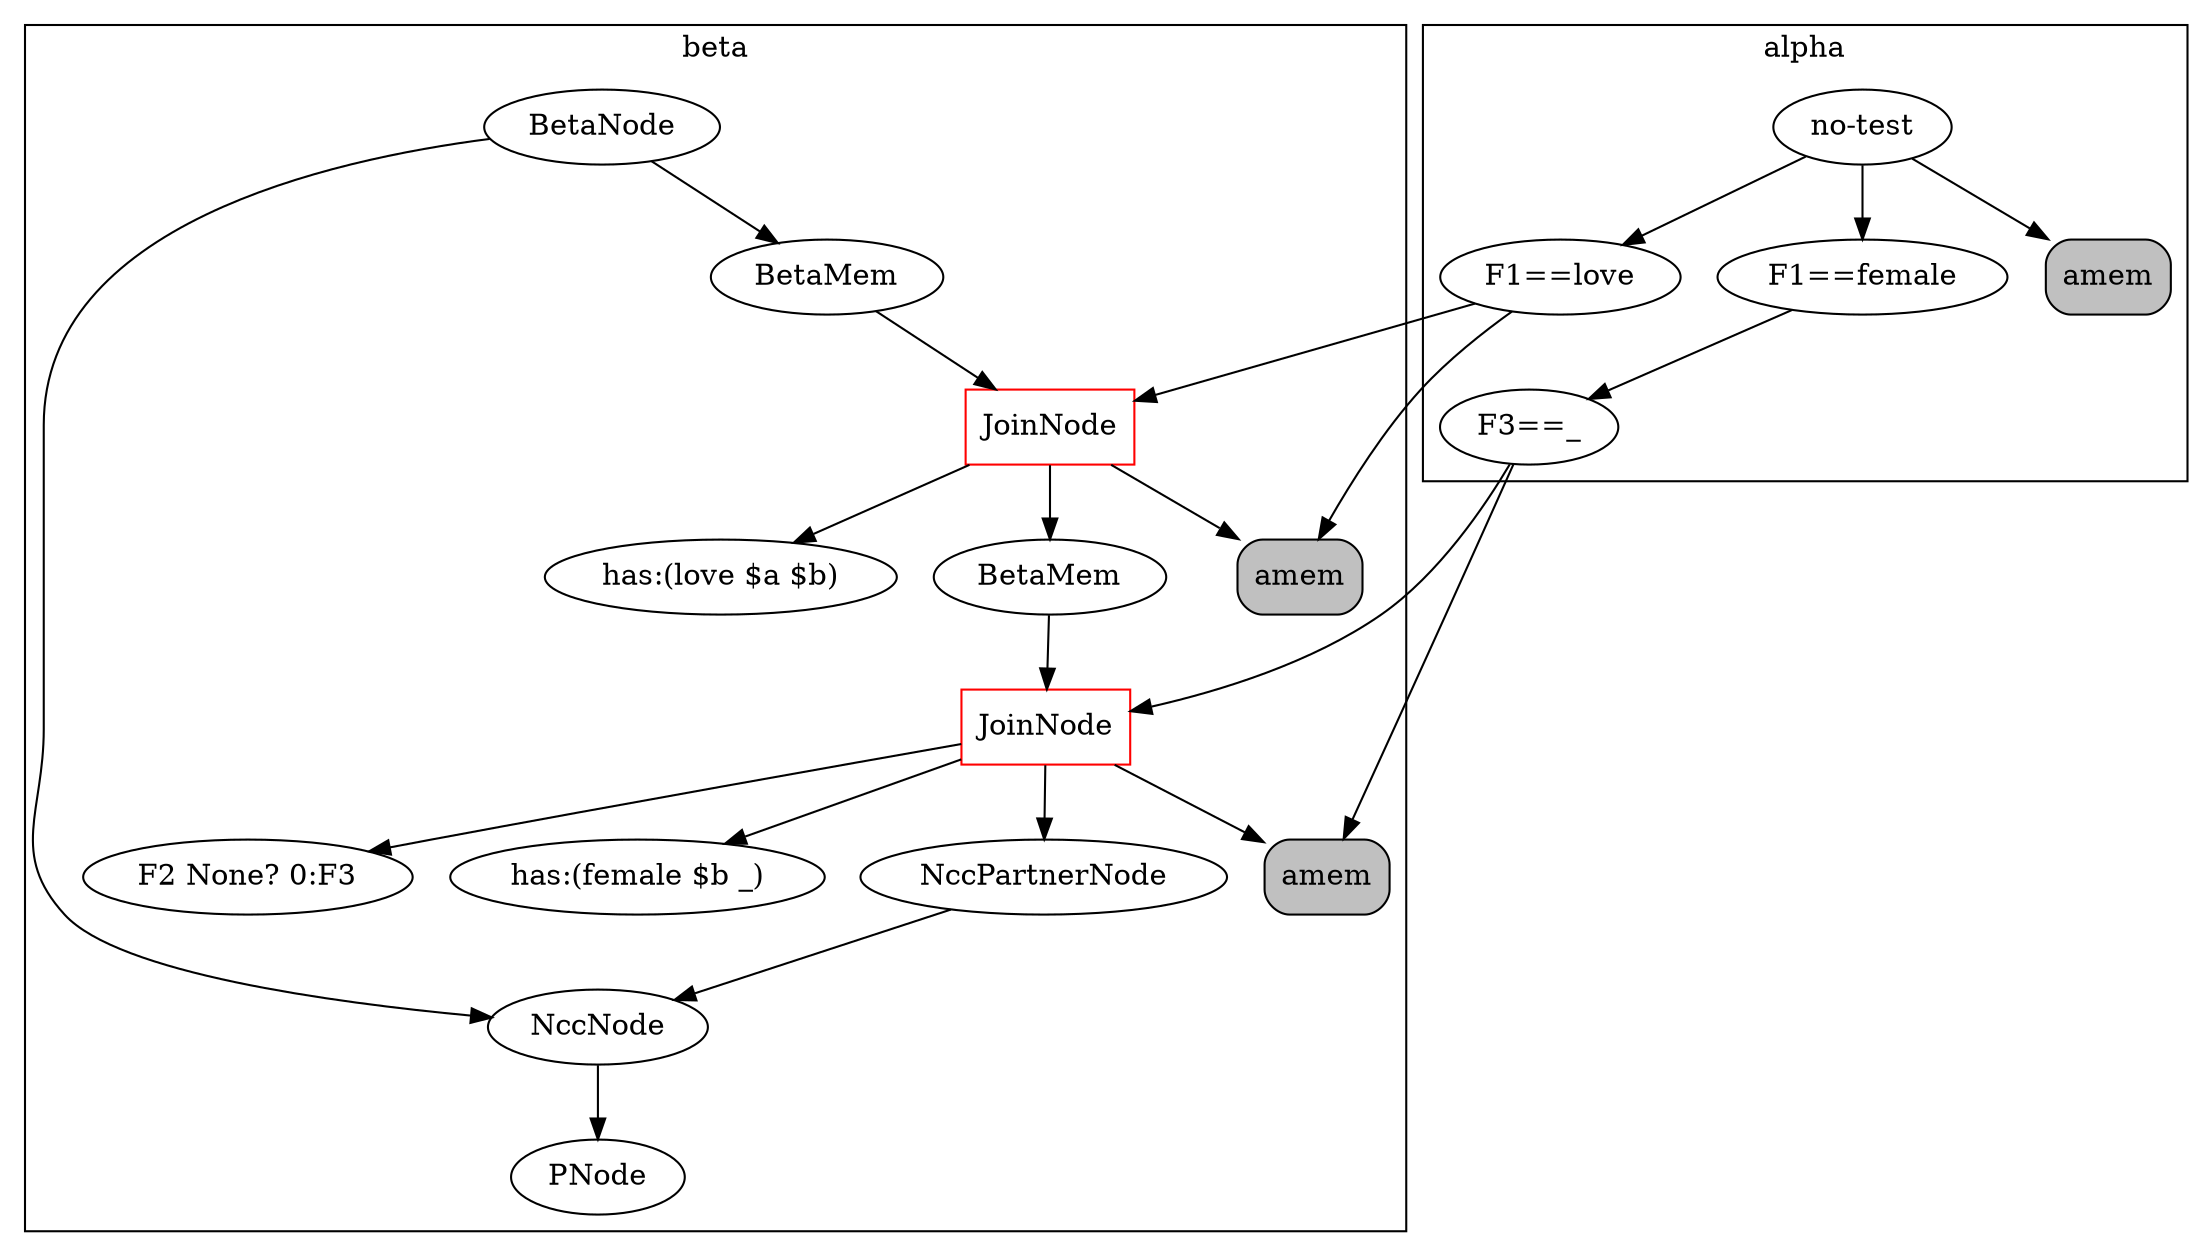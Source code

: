digraph {
	subgraph cluster_1 {
	label = beta
	"BetaNode 140452181298704" [label="BetaNode"];
	"BetaNode 140452181298704" -> "BetaMemory 140452181413224";
	"BetaMemory 140452181413224" [label="BetaMem"];
	"BetaMemory 140452181413224" -> "JoinNode 140452181413448";
	"JoinNode 140452181413448" [shape=box, color=red, label="JoinNode"];
	"JoinNode 140452181413448" -> "amem:<rete.alpha.AlphaMemory object at 0x7fbd92618e10>"
	"JoinNode 140452181413448" -> "has:(love $a $b)"
	"JoinNode 140452181413448" -> "BetaMemory 140452181413504";
	"BetaMemory 140452181413504" [label="BetaMem"];
	"BetaMemory 140452181413504" -> "JoinNode 140452181413784";
	"JoinNode 140452181413784" [shape=box, color=red, label="JoinNode"];
	"JoinNode 140452181413784" -> "amem:<rete.alpha.AlphaMemory object at 0x7fbd92618f60>"
	"JoinNode 140452181413784" -> "has:(female $b _)"
	"JoinNode 140452181413784" -> "F2 None? 0:F3"
	"JoinNode 140452181413784" -> "<rete.ncc_node.NccPartnerNode object at 0x7fbd92618fd0>";
	"<rete.ncc_node.NccPartnerNode object at 0x7fbd92618fd0>" [label="NccPartnerNode"];
	"<rete.ncc_node.NccPartnerNode object at 0x7fbd92618fd0>" -> "<rete.ncc_node.NccNode object at 0x7fbd92618d30>";
	"BetaNode 140452181298704" -> "<rete.ncc_node.NccNode object at 0x7fbd92618d30>";
	"<rete.ncc_node.NccNode object at 0x7fbd92618d30>" [label="NccNode"];
	"<rete.ncc_node.NccNode object at 0x7fbd92618d30>" -> "PNode 140452181413112";
	"PNode 140452181413112" [label="PNode"];
	}
	subgraph cluster_0 {
	label = alpha
	"no-test" -> "F1==love";
	"F1==love" -> "amem:<rete.alpha.AlphaMemory object at 0x7fbd92618e10>";
	"amem:<rete.alpha.AlphaMemory object at 0x7fbd92618e10>" [shape=box, style="rounded,filled", label="amem", fillcolor=gray];
	"no-test" -> "F1==female";
	"F1==female" -> "F3==_";
	"F3==_" -> "amem:<rete.alpha.AlphaMemory object at 0x7fbd92618f60>";
	"amem:<rete.alpha.AlphaMemory object at 0x7fbd92618f60>" [shape=box, style="rounded,filled", label="amem", fillcolor=gray];
	"no-test" -> "amem:<rete.alpha.AlphaMemory object at 0x7fbd925fcbe0>";
	"amem:<rete.alpha.AlphaMemory object at 0x7fbd925fcbe0>" [shape=box, style="rounded,filled", label="amem", fillcolor=gray];
	}
	"F1==love" -> "JoinNode 140452181413448";
	"F3==_" -> "JoinNode 140452181413784";
}